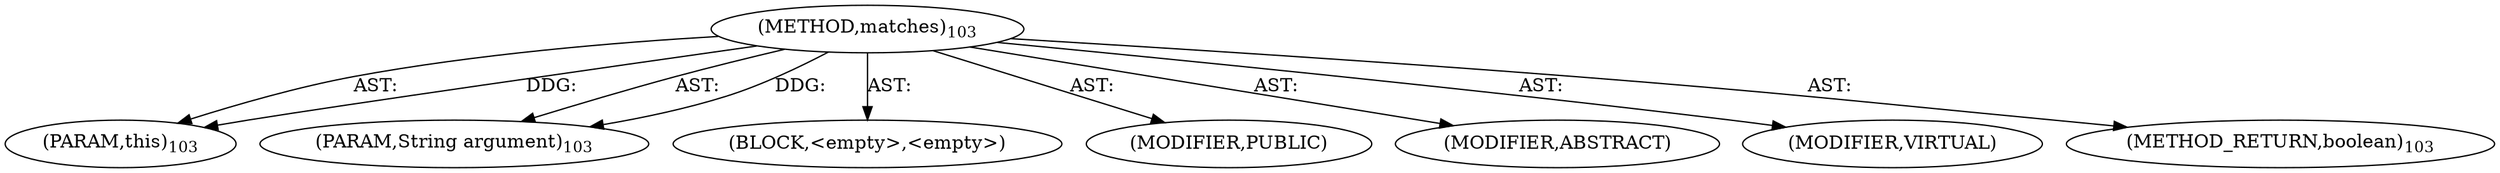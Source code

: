 digraph "matches" {  
"111669149698" [label = <(METHOD,matches)<SUB>103</SUB>> ]
"115964116995" [label = <(PARAM,this)<SUB>103</SUB>> ]
"115964116996" [label = <(PARAM,String argument)<SUB>103</SUB>> ]
"25769803778" [label = <(BLOCK,&lt;empty&gt;,&lt;empty&gt;)> ]
"133143986190" [label = <(MODIFIER,PUBLIC)> ]
"133143986191" [label = <(MODIFIER,ABSTRACT)> ]
"133143986192" [label = <(MODIFIER,VIRTUAL)> ]
"128849018882" [label = <(METHOD_RETURN,boolean)<SUB>103</SUB>> ]
  "111669149698" -> "115964116995"  [ label = "AST: "] 
  "111669149698" -> "115964116996"  [ label = "AST: "] 
  "111669149698" -> "25769803778"  [ label = "AST: "] 
  "111669149698" -> "133143986190"  [ label = "AST: "] 
  "111669149698" -> "133143986191"  [ label = "AST: "] 
  "111669149698" -> "133143986192"  [ label = "AST: "] 
  "111669149698" -> "128849018882"  [ label = "AST: "] 
  "111669149698" -> "115964116995"  [ label = "DDG: "] 
  "111669149698" -> "115964116996"  [ label = "DDG: "] 
}
